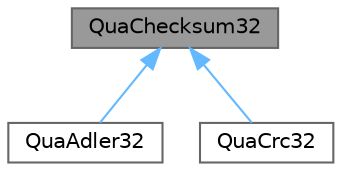 digraph "QuaChecksum32"
{
 // LATEX_PDF_SIZE
  bgcolor="transparent";
  edge [fontname=Helvetica,fontsize=10,labelfontname=Helvetica,labelfontsize=10];
  node [fontname=Helvetica,fontsize=10,shape=box,height=0.2,width=0.4];
  Node1 [label="QuaChecksum32",height=0.2,width=0.4,color="gray40", fillcolor="grey60", style="filled", fontcolor="black",tooltip="Checksum interface."];
  Node1 -> Node2 [dir="back",color="steelblue1",style="solid"];
  Node2 [label="QuaAdler32",height=0.2,width=0.4,color="gray40", fillcolor="white", style="filled",URL="$classQuaAdler32.html",tooltip="Adler32 checksum."];
  Node1 -> Node3 [dir="back",color="steelblue1",style="solid"];
  Node3 [label="QuaCrc32",height=0.2,width=0.4,color="gray40", fillcolor="white", style="filled",URL="$classQuaCrc32.html",tooltip="CRC32 checksum."];
}
